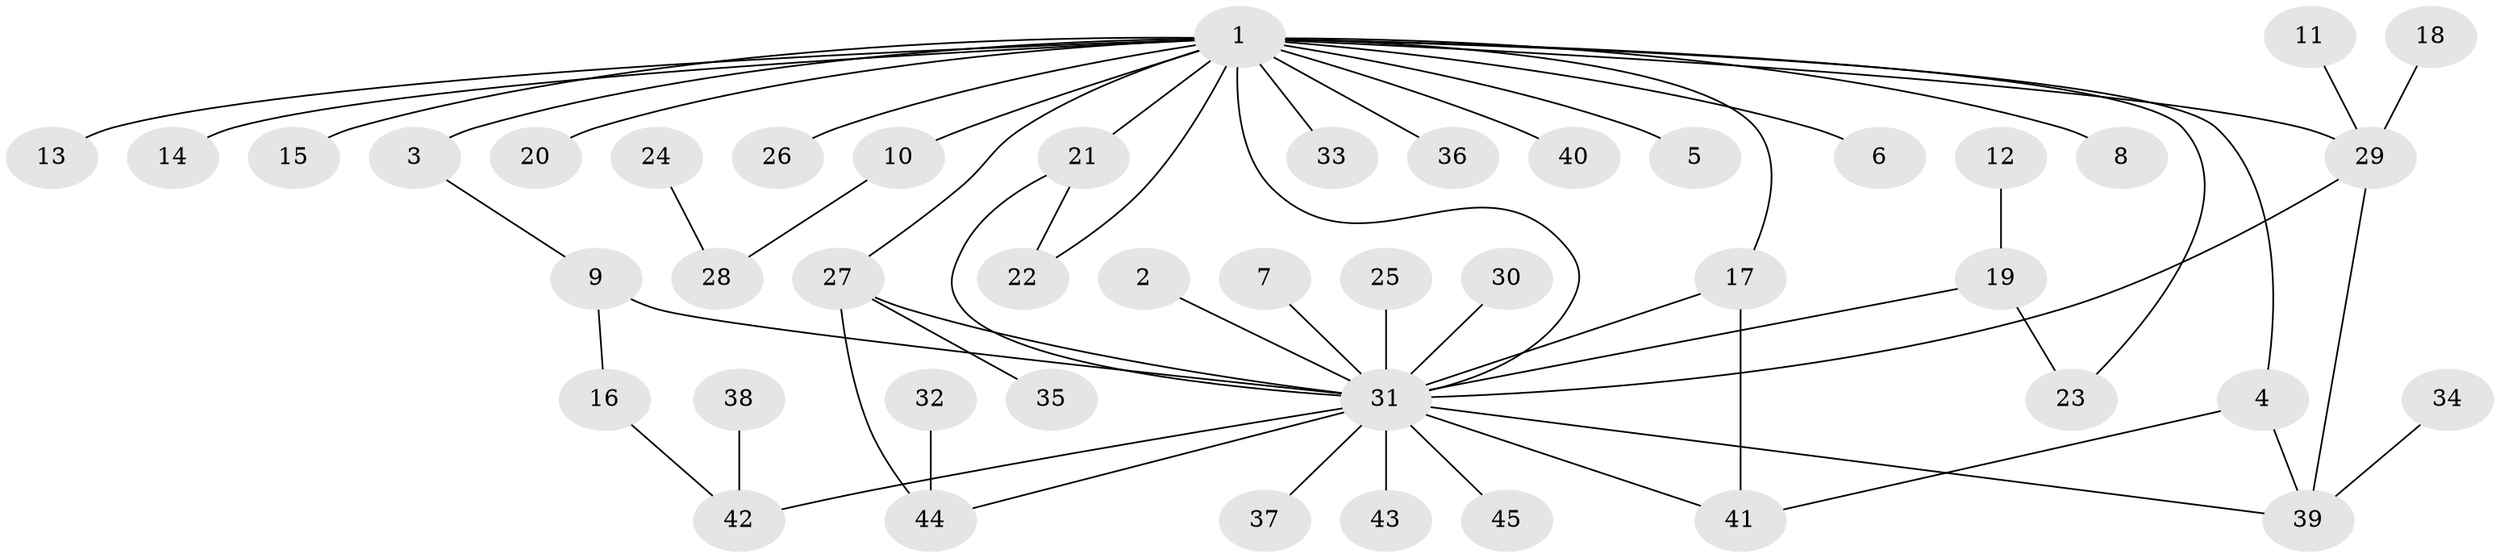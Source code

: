 // original degree distribution, {25: 0.011363636363636364, 4: 0.045454545454545456, 2: 0.22727272727272727, 22: 0.011363636363636364, 6: 0.022727272727272728, 5: 0.03409090909090909, 1: 0.5113636363636364, 3: 0.125, 8: 0.011363636363636364}
// Generated by graph-tools (version 1.1) at 2025/26/03/09/25 03:26:08]
// undirected, 45 vertices, 57 edges
graph export_dot {
graph [start="1"]
  node [color=gray90,style=filled];
  1;
  2;
  3;
  4;
  5;
  6;
  7;
  8;
  9;
  10;
  11;
  12;
  13;
  14;
  15;
  16;
  17;
  18;
  19;
  20;
  21;
  22;
  23;
  24;
  25;
  26;
  27;
  28;
  29;
  30;
  31;
  32;
  33;
  34;
  35;
  36;
  37;
  38;
  39;
  40;
  41;
  42;
  43;
  44;
  45;
  1 -- 3 [weight=1.0];
  1 -- 4 [weight=1.0];
  1 -- 5 [weight=1.0];
  1 -- 6 [weight=1.0];
  1 -- 8 [weight=1.0];
  1 -- 10 [weight=1.0];
  1 -- 13 [weight=1.0];
  1 -- 14 [weight=1.0];
  1 -- 15 [weight=1.0];
  1 -- 17 [weight=1.0];
  1 -- 20 [weight=1.0];
  1 -- 21 [weight=1.0];
  1 -- 22 [weight=1.0];
  1 -- 23 [weight=1.0];
  1 -- 26 [weight=1.0];
  1 -- 27 [weight=1.0];
  1 -- 29 [weight=2.0];
  1 -- 31 [weight=2.0];
  1 -- 33 [weight=1.0];
  1 -- 36 [weight=1.0];
  1 -- 40 [weight=1.0];
  2 -- 31 [weight=1.0];
  3 -- 9 [weight=1.0];
  4 -- 39 [weight=1.0];
  4 -- 41 [weight=1.0];
  7 -- 31 [weight=1.0];
  9 -- 16 [weight=1.0];
  9 -- 31 [weight=2.0];
  10 -- 28 [weight=1.0];
  11 -- 29 [weight=1.0];
  12 -- 19 [weight=1.0];
  16 -- 42 [weight=1.0];
  17 -- 31 [weight=1.0];
  17 -- 41 [weight=1.0];
  18 -- 29 [weight=1.0];
  19 -- 23 [weight=1.0];
  19 -- 31 [weight=1.0];
  21 -- 22 [weight=1.0];
  21 -- 31 [weight=1.0];
  24 -- 28 [weight=1.0];
  25 -- 31 [weight=1.0];
  27 -- 31 [weight=1.0];
  27 -- 35 [weight=1.0];
  27 -- 44 [weight=1.0];
  29 -- 31 [weight=1.0];
  29 -- 39 [weight=1.0];
  30 -- 31 [weight=1.0];
  31 -- 37 [weight=1.0];
  31 -- 39 [weight=1.0];
  31 -- 41 [weight=1.0];
  31 -- 42 [weight=1.0];
  31 -- 43 [weight=1.0];
  31 -- 44 [weight=1.0];
  31 -- 45 [weight=1.0];
  32 -- 44 [weight=1.0];
  34 -- 39 [weight=1.0];
  38 -- 42 [weight=1.0];
}
